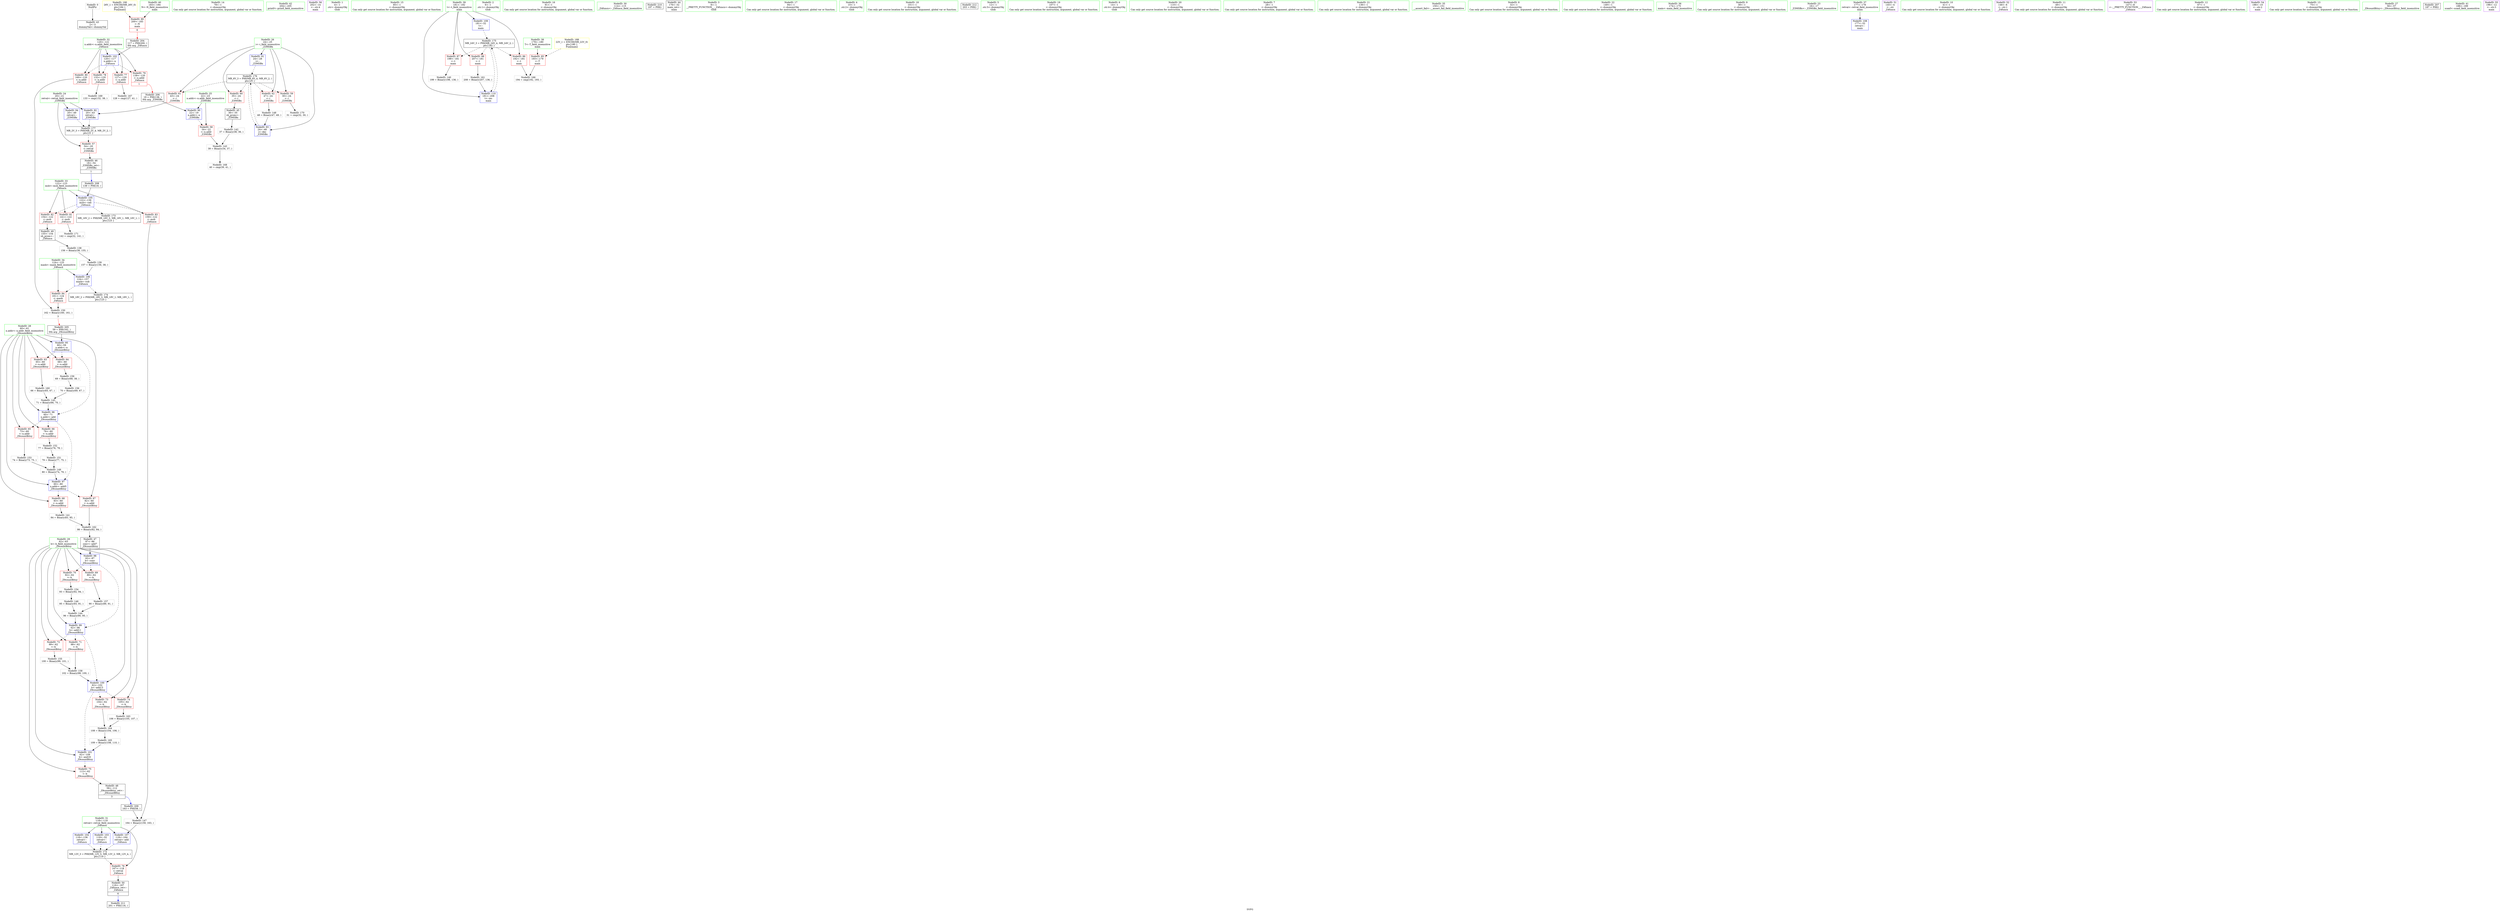 digraph "SVFG" {
	label="SVFG";

	Node0x561383bc5f80 [shape=record,color=grey,label="{NodeID: 0\nNullPtr}"];
	Node0x561383bc5f80 -> Node0x561383bdb6d0[style=solid];
	Node0x561383bdbbe0 [shape=record,color=blue,label="{NodeID: 97\n60\<--80\nn.addr\<--add5\n_Z9countBitsy\n}"];
	Node0x561383bdbbe0 -> Node0x561383bddaa0[style=dashed];
	Node0x561383bdbbe0 -> Node0x561383bddb70[style=dashed];
	Node0x561383bd9c40 [shape=record,color=green,label="{NodeID: 14\n78\<--1\n\<--dummyObj\nCan only get source location for instruction, argument, global var or function.}"];
	Node0x561383bda9b0 [shape=record,color=green,label="{NodeID: 28\n60\<--61\nn.addr\<--n.addr_field_insensitive\n_Z9countBitsy\n}"];
	Node0x561383bda9b0 -> Node0x561383bdd760[style=solid];
	Node0x561383bda9b0 -> Node0x561383bdd830[style=solid];
	Node0x561383bda9b0 -> Node0x561383bdd900[style=solid];
	Node0x561383bda9b0 -> Node0x561383bdd9d0[style=solid];
	Node0x561383bda9b0 -> Node0x561383bddaa0[style=solid];
	Node0x561383bda9b0 -> Node0x561383bddb70[style=solid];
	Node0x561383bda9b0 -> Node0x561383bdf160[style=solid];
	Node0x561383bda9b0 -> Node0x561383bdbb10[style=solid];
	Node0x561383bda9b0 -> Node0x561383bdbbe0[style=solid];
	Node0x561383bf75f0 [shape=record,color=black,label="{NodeID: 208\n139 = PHI(18, )\n}"];
	Node0x561383bf75f0 -> Node0x561383bdc260[style=solid];
	Node0x561383bdb5d0 [shape=record,color=green,label="{NodeID: 42\n204\<--205\nprintf\<--printf_field_insensitive\n}"];
	Node0x561383be2950 [shape=record,color=grey,label="{NodeID: 139\n157 = Binary(156, 38, )\n}"];
	Node0x561383be2950 -> Node0x561383be0280[style=solid];
	Node0x561383bdd1b0 [shape=record,color=purple,label="{NodeID: 56\n202\<--14\n\<--.str.4\nmain\n}"];
	Node0x561383be3e50 [shape=record,color=grey,label="{NodeID: 153\n74 = Binary(73, 75, )\n}"];
	Node0x561383be3e50 -> Node0x561383be3850[style=solid];
	Node0x561383bddd10 [shape=record,color=red,label="{NodeID: 70\n92\<--62\n\<--b\n_Z9countBitsy\n}"];
	Node0x561383bddd10 -> Node0x561383be3fd0[style=solid];
	Node0x561383be5350 [shape=record,color=grey,label="{NodeID: 167\n128 = cmp(127, 41, )\n}"];
	Node0x561383bde870 [shape=record,color=red,label="{NodeID: 84\n161\<--124\n\<--mask\n_Z4funcx\n}"];
	Node0x561383bde870 -> Node0x561383be39d0[style=solid];
	Node0x561383bd8960 [shape=record,color=green,label="{NodeID: 1\n4\<--1\n.str\<--dummyObj\nGlob }"];
	Node0x561383bdbcb0 [shape=record,color=blue,label="{NodeID: 98\n62\<--87\nb\<--conv\n_Z9countBitsy\n}"];
	Node0x561383bdbcb0 -> Node0x561383bddc40[style=dashed];
	Node0x561383bdbcb0 -> Node0x561383bddd10[style=dashed];
	Node0x561383bdbcb0 -> Node0x561383bdbd80[style=dashed];
	Node0x561383bd9d40 [shape=record,color=green,label="{NodeID: 15\n85\<--1\n\<--dummyObj\nCan only get source location for instruction, argument, global var or function.}"];
	Node0x561383bdaa80 [shape=record,color=green,label="{NodeID: 29\n62\<--63\nb\<--b_field_insensitive\n_Z9countBitsy\n}"];
	Node0x561383bdaa80 -> Node0x561383bddc40[style=solid];
	Node0x561383bdaa80 -> Node0x561383bddd10[style=solid];
	Node0x561383bdaa80 -> Node0x561383bddde0[style=solid];
	Node0x561383bdaa80 -> Node0x561383bddeb0[style=solid];
	Node0x561383bdaa80 -> Node0x561383bddf80[style=solid];
	Node0x561383bdaa80 -> Node0x561383bde050[style=solid];
	Node0x561383bdaa80 -> Node0x561383bde120[style=solid];
	Node0x561383bdaa80 -> Node0x561383bdbcb0[style=solid];
	Node0x561383bdaa80 -> Node0x561383bdbd80[style=solid];
	Node0x561383bdaa80 -> Node0x561383bdbe50[style=solid];
	Node0x561383bdaa80 -> Node0x561383bdbf20[style=solid];
	Node0x561383bf7820 [shape=record,color=black,label="{NodeID: 209\n163 = PHI(58, )\n}"];
	Node0x561383bf7820 -> Node0x561383be3550[style=solid];
	Node0x561383bdb6d0 [shape=record,color=black,label="{NodeID: 43\n2\<--3\ndummyVal\<--dummyVal\n}"];
	Node0x561383be2ad0 [shape=record,color=grey,label="{NodeID: 140\n199 = Binary(198, 136, )\n}"];
	Node0x561383bdd280 [shape=record,color=red,label="{NodeID: 57\n54\<--20\n\<--retval\n_Z3MSBx\n}"];
	Node0x561383bdd280 -> Node0x561383bdb970[style=solid];
	Node0x561383be3fd0 [shape=record,color=grey,label="{NodeID: 154\n93 = Binary(92, 94, )\n}"];
	Node0x561383be3fd0 -> Node0x561383be33d0[style=solid];
	Node0x561383bddde0 [shape=record,color=red,label="{NodeID: 71\n98\<--62\n\<--b\n_Z9countBitsy\n}"];
	Node0x561383bddde0 -> Node0x561383be45d0[style=solid];
	Node0x561383be54d0 [shape=record,color=grey,label="{NodeID: 168\n40 = cmp(39, 41, )\n}"];
	Node0x561383bde940 [shape=record,color=red,label="{NodeID: 85\n193\<--179\n\<--T\nmain\n}"];
	Node0x561383bde940 -> Node0x561383be51d0[style=solid];
	Node0x561383bd89f0 [shape=record,color=green,label="{NodeID: 2\n6\<--1\n.str.1\<--dummyObj\nGlob }"];
	Node0x561383bdbd80 [shape=record,color=blue,label="{NodeID: 99\n62\<--96\nb\<--add11\n_Z9countBitsy\n}"];
	Node0x561383bdbd80 -> Node0x561383bddde0[style=dashed];
	Node0x561383bdbd80 -> Node0x561383bddeb0[style=dashed];
	Node0x561383bdbd80 -> Node0x561383bdbe50[style=dashed];
	Node0x561383bd9e40 [shape=record,color=green,label="{NodeID: 16\n91\<--1\n\<--dummyObj\nCan only get source location for instruction, argument, global var or function.}"];
	Node0x561383bdab50 [shape=record,color=green,label="{NodeID: 30\n114\<--115\n_Z4funcx\<--_Z4funcx_field_insensitive\n}"];
	Node0x561383bf7960 [shape=record,color=black,label="{NodeID: 210\n197 = PHI()\n}"];
	Node0x561383bdb7d0 [shape=record,color=black,label="{NodeID: 44\n176\<--32\nmain_ret\<--\nmain\n}"];
	Node0x561383be2c50 [shape=record,color=grey,label="{NodeID: 141\n84 = Binary(83, 85, )\n}"];
	Node0x561383be2c50 -> Node0x561383be4bd0[style=solid];
	Node0x561383bdd350 [shape=record,color=red,label="{NodeID: 58\n34\<--22\n\<--n.addr\n_Z3MSBx\n}"];
	Node0x561383bdd350 -> Node0x561383be2f50[style=solid];
	Node0x561383be4150 [shape=record,color=grey,label="{NodeID: 155\n100 = Binary(99, 101, )\n}"];
	Node0x561383be4150 -> Node0x561383be45d0[style=solid];
	Node0x561383bddeb0 [shape=record,color=red,label="{NodeID: 72\n99\<--62\n\<--b\n_Z9countBitsy\n}"];
	Node0x561383bddeb0 -> Node0x561383be4150[style=solid];
	Node0x561383be5650 [shape=record,color=grey,label="{NodeID: 169\n133 = cmp(132, 38, )\n}"];
	Node0x561383bdea10 [shape=record,color=red,label="{NodeID: 86\n192\<--181\n\<--t\nmain\n}"];
	Node0x561383bdea10 -> Node0x561383be51d0[style=solid];
	Node0x561383bd8ca0 [shape=record,color=green,label="{NodeID: 3\n8\<--1\n__PRETTY_FUNCTION__._Z4funcx\<--dummyObj\nGlob }"];
	Node0x561383bdbe50 [shape=record,color=blue,label="{NodeID: 100\n62\<--102\nb\<--add13\n_Z9countBitsy\n}"];
	Node0x561383bdbe50 -> Node0x561383bddf80[style=dashed];
	Node0x561383bdbe50 -> Node0x561383bde050[style=dashed];
	Node0x561383bdbe50 -> Node0x561383bdbf20[style=dashed];
	Node0x561383bd9f40 [shape=record,color=green,label="{NodeID: 17\n94\<--1\n\<--dummyObj\nCan only get source location for instruction, argument, global var or function.}"];
	Node0x561383bdac50 [shape=record,color=green,label="{NodeID: 31\n118\<--119\nretval\<--retval_field_insensitive\n_Z4funcx\n}"];
	Node0x561383bdac50 -> Node0x561383bde1f0[style=solid];
	Node0x561383bdac50 -> Node0x561383bdc0c0[style=solid];
	Node0x561383bdac50 -> Node0x561383bdc190[style=solid];
	Node0x561383bdac50 -> Node0x561383be0350[style=solid];
	Node0x561383bf7a30 [shape=record,color=black,label="{NodeID: 211\n201 = PHI(116, )\n}"];
	Node0x561383bdb8a0 [shape=record,color=black,label="{NodeID: 45\n36\<--35\nsh_prom\<--\n_Z3MSBx\n}"];
	Node0x561383bdb8a0 -> Node0x561383be2dd0[style=solid];
	Node0x561383be2dd0 [shape=record,color=grey,label="{NodeID: 142\n37 = Binary(38, 36, )\n}"];
	Node0x561383be2dd0 -> Node0x561383be2f50[style=solid];
	Node0x561383bdd420 [shape=record,color=red,label="{NodeID: 59\n30\<--24\n\<--i\n_Z3MSBx\n}"];
	Node0x561383bdd420 -> Node0x561383be57d0[style=solid];
	Node0x561383be42d0 [shape=record,color=grey,label="{NodeID: 156\n70 = Binary(69, 67, )\n}"];
	Node0x561383be42d0 -> Node0x561383be3250[style=solid];
	Node0x561383bddf80 [shape=record,color=red,label="{NodeID: 73\n104\<--62\n\<--b\n_Z9countBitsy\n}"];
	Node0x561383bddf80 -> Node0x561383be4ed0[style=solid];
	Node0x561383be57d0 [shape=record,color=grey,label="{NodeID: 170\n31 = cmp(32, 30, )\n}"];
	Node0x561383bdeae0 [shape=record,color=red,label="{NodeID: 87\n198\<--181\n\<--t\nmain\n}"];
	Node0x561383bdeae0 -> Node0x561383be2ad0[style=solid];
	Node0x561383bd8d30 [shape=record,color=green,label="{NodeID: 4\n10\<--1\n.str.2\<--dummyObj\nGlob }"];
	Node0x561383bdbf20 [shape=record,color=blue,label="{NodeID: 101\n62\<--109\nb\<--and16\n_Z9countBitsy\n}"];
	Node0x561383bdbf20 -> Node0x561383bde120[style=dashed];
	Node0x561383bda040 [shape=record,color=green,label="{NodeID: 18\n101\<--1\n\<--dummyObj\nCan only get source location for instruction, argument, global var or function.}"];
	Node0x561383bdad20 [shape=record,color=green,label="{NodeID: 32\n120\<--121\nn.addr\<--n.addr_field_insensitive\n_Z4funcx\n}"];
	Node0x561383bdad20 -> Node0x561383bde2c0[style=solid];
	Node0x561383bdad20 -> Node0x561383bde390[style=solid];
	Node0x561383bdad20 -> Node0x561383bde460[style=solid];
	Node0x561383bdad20 -> Node0x561383bde530[style=solid];
	Node0x561383bdad20 -> Node0x561383bdbff0[style=solid];
	Node0x561383bf7ba0 [shape=record,color=black,label="{NodeID: 212\n203 = PHI()\n}"];
	Node0x561383bdb970 [shape=record,color=black,label="{NodeID: 46\n18\<--54\n_Z3MSBx_ret\<--\n_Z3MSBx\n|{<s0>1}}"];
	Node0x561383bdb970:s0 -> Node0x561383bf75f0[style=solid,color=blue];
	Node0x561383be2f50 [shape=record,color=grey,label="{NodeID: 143\n39 = Binary(34, 37, )\n}"];
	Node0x561383be2f50 -> Node0x561383be54d0[style=solid];
	Node0x561383bdd4f0 [shape=record,color=red,label="{NodeID: 60\n35\<--24\n\<--i\n_Z3MSBx\n}"];
	Node0x561383bdd4f0 -> Node0x561383bdb8a0[style=solid];
	Node0x561383be4450 [shape=record,color=grey,label="{NodeID: 157\n90 = Binary(89, 91, )\n}"];
	Node0x561383be4450 -> Node0x561383be30d0[style=solid];
	Node0x561383bde050 [shape=record,color=red,label="{NodeID: 74\n105\<--62\n\<--b\n_Z9countBitsy\n}"];
	Node0x561383bde050 -> Node0x561383be4d50[style=solid];
	Node0x561383be5950 [shape=record,color=grey,label="{NodeID: 171\n142 = cmp(32, 141, )\n}"];
	Node0x561383bdebb0 [shape=record,color=red,label="{NodeID: 88\n207\<--181\n\<--t\nmain\n}"];
	Node0x561383bdebb0 -> Node0x561383be4a50[style=solid];
	Node0x561383bd8dc0 [shape=record,color=green,label="{NodeID: 5\n12\<--1\n.str.3\<--dummyObj\nGlob }"];
	Node0x561383bdbff0 [shape=record,color=blue,label="{NodeID: 102\n120\<--117\nn.addr\<--n\n_Z4funcx\n}"];
	Node0x561383bdbff0 -> Node0x561383bde2c0[style=dashed];
	Node0x561383bdbff0 -> Node0x561383bde390[style=dashed];
	Node0x561383bdbff0 -> Node0x561383bde460[style=dashed];
	Node0x561383bdbff0 -> Node0x561383bde530[style=dashed];
	Node0x561383bda140 [shape=record,color=green,label="{NodeID: 19\n107\<--1\n\<--dummyObj\nCan only get source location for instruction, argument, global var or function.}"];
	Node0x561383bdadf0 [shape=record,color=green,label="{NodeID: 33\n122\<--123\nmsb\<--msb_field_insensitive\n_Z4funcx\n}"];
	Node0x561383bdadf0 -> Node0x561383bde600[style=solid];
	Node0x561383bdadf0 -> Node0x561383bde6d0[style=solid];
	Node0x561383bdadf0 -> Node0x561383bde7a0[style=solid];
	Node0x561383bdadf0 -> Node0x561383bdc260[style=solid];
	Node0x561383bdba40 [shape=record,color=black,label="{NodeID: 47\n87\<--86\nconv\<--add7\n_Z9countBitsy\n}"];
	Node0x561383bdba40 -> Node0x561383bdbcb0[style=solid];
	Node0x561383be30d0 [shape=record,color=grey,label="{NodeID: 144\n96 = Binary(90, 95, )\n}"];
	Node0x561383be30d0 -> Node0x561383bdbd80[style=solid];
	Node0x561383bdd5c0 [shape=record,color=red,label="{NodeID: 61\n43\<--24\n\<--i\n_Z3MSBx\n}"];
	Node0x561383bdd5c0 -> Node0x561383bdeef0[style=solid];
	Node0x561383be45d0 [shape=record,color=grey,label="{NodeID: 158\n102 = Binary(98, 100, )\n}"];
	Node0x561383be45d0 -> Node0x561383bdbe50[style=solid];
	Node0x561383bde120 [shape=record,color=red,label="{NodeID: 75\n112\<--62\n\<--b\n_Z9countBitsy\n}"];
	Node0x561383bde120 -> Node0x561383bdcb30[style=solid];
	Node0x561383beb210 [shape=record,color=black,label="{NodeID: 172\nMR_12V_3 = PHI(MR_12V_5, MR_12V_2, MR_12V_4, )\npts\{119 \}\n}"];
	Node0x561383beb210 -> Node0x561383bde1f0[style=dashed];
	Node0x561383bdec80 [shape=record,color=red,label="{NodeID: 89\n200\<--183\n\<--N\nmain\n|{<s0>6}}"];
	Node0x561383bdec80:s0 -> Node0x561383bf6ad0[style=solid,color=red];
	Node0x561383bd8e50 [shape=record,color=green,label="{NodeID: 6\n14\<--1\n.str.4\<--dummyObj\nGlob }"];
	Node0x561383bdc0c0 [shape=record,color=blue,label="{NodeID: 103\n118\<--32\nretval\<--\n_Z4funcx\n}"];
	Node0x561383bdc0c0 -> Node0x561383beb210[style=dashed];
	Node0x561383bda240 [shape=record,color=green,label="{NodeID: 20\n110\<--1\n\<--dummyObj\nCan only get source location for instruction, argument, global var or function.}"];
	Node0x561383bdaec0 [shape=record,color=green,label="{NodeID: 34\n124\<--125\nmask\<--mask_field_insensitive\n_Z4funcx\n}"];
	Node0x561383bdaec0 -> Node0x561383bde870[style=solid];
	Node0x561383bdaec0 -> Node0x561383be0280[style=solid];
	Node0x561383bdcb30 [shape=record,color=black,label="{NodeID: 48\n58\<--112\n_Z9countBitsy_ret\<--\n_Z9countBitsy\n|{<s0>3}}"];
	Node0x561383bdcb30:s0 -> Node0x561383bf7820[style=solid,color=blue];
	Node0x561383be3250 [shape=record,color=grey,label="{NodeID: 145\n71 = Binary(66, 70, )\n}"];
	Node0x561383be3250 -> Node0x561383bdbb10[style=solid];
	Node0x561383bdd690 [shape=record,color=red,label="{NodeID: 62\n47\<--24\n\<--i\n_Z3MSBx\n}"];
	Node0x561383bdd690 -> Node0x561383be36d0[style=solid];
	Node0x561383be4750 [shape=record,color=grey,label="{NodeID: 159\n69 = Binary(68, 38, )\n}"];
	Node0x561383be4750 -> Node0x561383be42d0[style=solid];
	Node0x561383bde1f0 [shape=record,color=red,label="{NodeID: 76\n167\<--118\n\<--retval\n_Z4funcx\n}"];
	Node0x561383bde1f0 -> Node0x561383bdccd0[style=solid];
	Node0x561383beb710 [shape=record,color=black,label="{NodeID: 173\nMR_16V_2 = PHI(MR_16V_3, MR_16V_1, MR_16V_1, )\npts\{123 \}\n}"];
	Node0x561383bded50 [shape=record,color=blue,label="{NodeID: 90\n22\<--19\nn.addr\<--n\n_Z3MSBx\n}"];
	Node0x561383bded50 -> Node0x561383bdd350[style=dashed];
	Node0x561383bd9690 [shape=record,color=green,label="{NodeID: 7\n28\<--1\n\<--dummyObj\nCan only get source location for instruction, argument, global var or function.}"];
	Node0x561383bdc190 [shape=record,color=blue,label="{NodeID: 104\n118\<--136\nretval\<--\n_Z4funcx\n}"];
	Node0x561383bdc190 -> Node0x561383beb210[style=dashed];
	Node0x561383bda340 [shape=record,color=green,label="{NodeID: 21\n136\<--1\n\<--dummyObj\nCan only get source location for instruction, argument, global var or function.}"];
	Node0x561383bdaf90 [shape=record,color=green,label="{NodeID: 35\n150\<--151\n__assert_fail\<--__assert_fail_field_insensitive\n}"];
	Node0x561383bdcc00 [shape=record,color=black,label="{NodeID: 49\n155\<--154\nsh_prom\<--\n_Z4funcx\n}"];
	Node0x561383bdcc00 -> Node0x561383be27d0[style=solid];
	Node0x561383be33d0 [shape=record,color=grey,label="{NodeID: 146\n95 = Binary(93, 91, )\n}"];
	Node0x561383be33d0 -> Node0x561383be30d0[style=solid];
	Node0x561383bdd760 [shape=record,color=red,label="{NodeID: 63\n65\<--60\n\<--n.addr\n_Z9countBitsy\n}"];
	Node0x561383bdd760 -> Node0x561383be48d0[style=solid];
	Node0x561383be48d0 [shape=record,color=grey,label="{NodeID: 160\n66 = Binary(65, 67, )\n}"];
	Node0x561383be48d0 -> Node0x561383be3250[style=solid];
	Node0x561383bde2c0 [shape=record,color=red,label="{NodeID: 77\n127\<--120\n\<--n.addr\n_Z4funcx\n}"];
	Node0x561383bde2c0 -> Node0x561383be5350[style=solid];
	Node0x561383bebc10 [shape=record,color=black,label="{NodeID: 174\nMR_18V_2 = PHI(MR_18V_3, MR_18V_1, MR_18V_1, )\npts\{125 \}\n}"];
	Node0x561383bdee20 [shape=record,color=blue,label="{NodeID: 91\n24\<--28\ni\<--\n_Z3MSBx\n}"];
	Node0x561383bdee20 -> Node0x561383bec610[style=dashed];
	Node0x561383bd9720 [shape=record,color=green,label="{NodeID: 8\n32\<--1\n\<--dummyObj\nCan only get source location for instruction, argument, global var or function.}"];
	Node0x561383bee3a0 [shape=record,color=yellow,style=double,label="{NodeID: 188\n22V_1 = ENCHI(MR_22V_0)\npts\{180 \}\nFun[main]}"];
	Node0x561383bee3a0 -> Node0x561383bde940[style=dashed];
	Node0x561383bdc260 [shape=record,color=blue,label="{NodeID: 105\n122\<--139\nmsb\<--call\n_Z4funcx\n}"];
	Node0x561383bdc260 -> Node0x561383bde600[style=dashed];
	Node0x561383bdc260 -> Node0x561383bde6d0[style=dashed];
	Node0x561383bdc260 -> Node0x561383bde7a0[style=dashed];
	Node0x561383bdc260 -> Node0x561383beb710[style=dashed];
	Node0x561383bda440 [shape=record,color=green,label="{NodeID: 22\n149\<--1\n\<--dummyObj\nCan only get source location for instruction, argument, global var or function.}"];
	Node0x561383bdb090 [shape=record,color=green,label="{NodeID: 36\n174\<--175\nmain\<--main_field_insensitive\n}"];
	Node0x561383bdccd0 [shape=record,color=black,label="{NodeID: 50\n116\<--167\n_Z4funcx_ret\<--\n_Z4funcx\n|{<s0>6}}"];
	Node0x561383bdccd0:s0 -> Node0x561383bf7a30[style=solid,color=blue];
	Node0x561383be3550 [shape=record,color=grey,label="{NodeID: 147\n164 = Binary(159, 163, )\n}"];
	Node0x561383be3550 -> Node0x561383be0350[style=solid];
	Node0x561383bdd830 [shape=record,color=red,label="{NodeID: 64\n68\<--60\n\<--n.addr\n_Z9countBitsy\n}"];
	Node0x561383bdd830 -> Node0x561383be4750[style=solid];
	Node0x561383be4a50 [shape=record,color=grey,label="{NodeID: 161\n208 = Binary(207, 136, )\n}"];
	Node0x561383be4a50 -> Node0x561383be05c0[style=solid];
	Node0x561383bde390 [shape=record,color=red,label="{NodeID: 78\n132\<--120\n\<--n.addr\n_Z4funcx\n}"];
	Node0x561383bde390 -> Node0x561383be5650[style=solid];
	Node0x561383bec110 [shape=record,color=black,label="{NodeID: 175\nMR_24V_3 = PHI(MR_24V_4, MR_24V_2, )\npts\{182 \}\n}"];
	Node0x561383bec110 -> Node0x561383bdea10[style=dashed];
	Node0x561383bec110 -> Node0x561383bdeae0[style=dashed];
	Node0x561383bec110 -> Node0x561383bdebb0[style=dashed];
	Node0x561383bec110 -> Node0x561383be05c0[style=dashed];
	Node0x561383bdeef0 [shape=record,color=blue,label="{NodeID: 92\n20\<--43\nretval\<--\n_Z3MSBx\n}"];
	Node0x561383bdeef0 -> Node0x561383becb10[style=dashed];
	Node0x561383bd97b0 [shape=record,color=green,label="{NodeID: 9\n38\<--1\n\<--dummyObj\nCan only get source location for instruction, argument, global var or function.}"];
	Node0x561383be0280 [shape=record,color=blue,label="{NodeID: 106\n124\<--157\nmask\<--sub\n_Z4funcx\n}"];
	Node0x561383be0280 -> Node0x561383bde870[style=dashed];
	Node0x561383be0280 -> Node0x561383bebc10[style=dashed];
	Node0x561383bda540 [shape=record,color=green,label="{NodeID: 23\n16\<--17\n_Z3MSBx\<--_Z3MSBx_field_insensitive\n}"];
	Node0x561383bdb190 [shape=record,color=green,label="{NodeID: 37\n177\<--178\nretval\<--retval_field_insensitive\nmain\n}"];
	Node0x561383bdb190 -> Node0x561383be0420[style=solid];
	Node0x561383bdcda0 [shape=record,color=purple,label="{NodeID: 51\n145\<--4\n\<--.str\n_Z4funcx\n}"];
	Node0x561383be36d0 [shape=record,color=grey,label="{NodeID: 148\n48 = Binary(47, 49, )\n}"];
	Node0x561383be36d0 -> Node0x561383bdefc0[style=solid];
	Node0x561383bdd900 [shape=record,color=red,label="{NodeID: 65\n73\<--60\n\<--n.addr\n_Z9countBitsy\n}"];
	Node0x561383bdd900 -> Node0x561383be3e50[style=solid];
	Node0x561383be4bd0 [shape=record,color=grey,label="{NodeID: 162\n86 = Binary(82, 84, )\n}"];
	Node0x561383be4bd0 -> Node0x561383bdba40[style=solid];
	Node0x561383bde460 [shape=record,color=red,label="{NodeID: 79\n138\<--120\n\<--n.addr\n_Z4funcx\n|{<s0>1}}"];
	Node0x561383bde460:s0 -> Node0x561383bf6dc0[style=solid,color=red];
	Node0x561383bec610 [shape=record,color=black,label="{NodeID: 176\nMR_6V_3 = PHI(MR_6V_4, MR_6V_2, )\npts\{25 \}\n}"];
	Node0x561383bec610 -> Node0x561383bdd420[style=dashed];
	Node0x561383bec610 -> Node0x561383bdd4f0[style=dashed];
	Node0x561383bec610 -> Node0x561383bdd5c0[style=dashed];
	Node0x561383bec610 -> Node0x561383bdd690[style=dashed];
	Node0x561383bec610 -> Node0x561383bdefc0[style=dashed];
	Node0x561383bdefc0 [shape=record,color=blue,label="{NodeID: 93\n24\<--48\ni\<--dec\n_Z3MSBx\n}"];
	Node0x561383bdefc0 -> Node0x561383bec610[style=dashed];
	Node0x561383bd9840 [shape=record,color=green,label="{NodeID: 10\n41\<--1\n\<--dummyObj\nCan only get source location for instruction, argument, global var or function.}"];
	Node0x561383bee560 [shape=record,color=yellow,style=double,label="{NodeID: 190\n26V_1 = ENCHI(MR_26V_0)\npts\{184 \}\nFun[main]}"];
	Node0x561383bee560 -> Node0x561383bdec80[style=dashed];
	Node0x561383be0350 [shape=record,color=blue,label="{NodeID: 107\n118\<--164\nretval\<--add\n_Z4funcx\n}"];
	Node0x561383be0350 -> Node0x561383beb210[style=dashed];
	Node0x561383bda640 [shape=record,color=green,label="{NodeID: 24\n20\<--21\nretval\<--retval_field_insensitive\n_Z3MSBx\n}"];
	Node0x561383bda640 -> Node0x561383bdd280[style=solid];
	Node0x561383bda640 -> Node0x561383bdeef0[style=solid];
	Node0x561383bda640 -> Node0x561383bdf090[style=solid];
	Node0x561383bf6ad0 [shape=record,color=black,label="{NodeID: 204\n117 = PHI(200, )\n0th arg _Z4funcx }"];
	Node0x561383bf6ad0 -> Node0x561383bdbff0[style=solid];
	Node0x561383bdb260 [shape=record,color=green,label="{NodeID: 38\n179\<--180\nT\<--T_field_insensitive\nmain\n}"];
	Node0x561383bdb260 -> Node0x561383bde940[style=solid];
	Node0x561383bdce70 [shape=record,color=purple,label="{NodeID: 52\n146\<--6\n\<--.str.1\n_Z4funcx\n}"];
	Node0x561383be3850 [shape=record,color=grey,label="{NodeID: 149\n80 = Binary(74, 79, )\n}"];
	Node0x561383be3850 -> Node0x561383bdbbe0[style=solid];
	Node0x561383bdd9d0 [shape=record,color=red,label="{NodeID: 66\n76\<--60\n\<--n.addr\n_Z9countBitsy\n}"];
	Node0x561383bdd9d0 -> Node0x561383be3cd0[style=solid];
	Node0x561383be4d50 [shape=record,color=grey,label="{NodeID: 163\n106 = Binary(105, 107, )\n}"];
	Node0x561383be4d50 -> Node0x561383be4ed0[style=solid];
	Node0x561383bde530 [shape=record,color=red,label="{NodeID: 80\n160\<--120\n\<--n.addr\n_Z4funcx\n}"];
	Node0x561383bde530 -> Node0x561383be39d0[style=solid];
	Node0x561383becb10 [shape=record,color=black,label="{NodeID: 177\nMR_2V_3 = PHI(MR_2V_4, MR_2V_2, )\npts\{21 \}\n}"];
	Node0x561383becb10 -> Node0x561383bdd280[style=dashed];
	Node0x561383bdf090 [shape=record,color=blue,label="{NodeID: 94\n20\<--49\nretval\<--\n_Z3MSBx\n}"];
	Node0x561383bdf090 -> Node0x561383becb10[style=dashed];
	Node0x561383bd9940 [shape=record,color=green,label="{NodeID: 11\n49\<--1\n\<--dummyObj\nCan only get source location for instruction, argument, global var or function.}"];
	Node0x561383be0420 [shape=record,color=blue,label="{NodeID: 108\n177\<--32\nretval\<--\nmain\n}"];
	Node0x561383bda710 [shape=record,color=green,label="{NodeID: 25\n22\<--23\nn.addr\<--n.addr_field_insensitive\n_Z3MSBx\n}"];
	Node0x561383bda710 -> Node0x561383bdd350[style=solid];
	Node0x561383bda710 -> Node0x561383bded50[style=solid];
	Node0x561383bf6cc0 [shape=record,color=black,label="{NodeID: 205\n59 = PHI(162, )\n0th arg _Z9countBitsy }"];
	Node0x561383bf6cc0 -> Node0x561383bdf160[style=solid];
	Node0x561383bdb330 [shape=record,color=green,label="{NodeID: 39\n181\<--182\nt\<--t_field_insensitive\nmain\n}"];
	Node0x561383bdb330 -> Node0x561383bdea10[style=solid];
	Node0x561383bdb330 -> Node0x561383bdeae0[style=solid];
	Node0x561383bdb330 -> Node0x561383bdebb0[style=solid];
	Node0x561383bdb330 -> Node0x561383be04f0[style=solid];
	Node0x561383bdb330 -> Node0x561383be05c0[style=solid];
	Node0x561383bdcf40 [shape=record,color=purple,label="{NodeID: 53\n147\<--8\n\<--__PRETTY_FUNCTION__._Z4funcx\n_Z4funcx\n}"];
	Node0x561383be39d0 [shape=record,color=grey,label="{NodeID: 150\n162 = Binary(160, 161, )\n|{<s0>3}}"];
	Node0x561383be39d0:s0 -> Node0x561383bf6cc0[style=solid,color=red];
	Node0x561383bddaa0 [shape=record,color=red,label="{NodeID: 67\n82\<--60\n\<--n.addr\n_Z9countBitsy\n}"];
	Node0x561383bddaa0 -> Node0x561383be4bd0[style=solid];
	Node0x561383be4ed0 [shape=record,color=grey,label="{NodeID: 164\n108 = Binary(104, 106, )\n}"];
	Node0x561383be4ed0 -> Node0x561383be5050[style=solid];
	Node0x561383bde600 [shape=record,color=red,label="{NodeID: 81\n141\<--122\n\<--msb\n_Z4funcx\n}"];
	Node0x561383bde600 -> Node0x561383be5950[style=solid];
	Node0x561383bdf160 [shape=record,color=blue,label="{NodeID: 95\n60\<--59\nn.addr\<--n\n_Z9countBitsy\n}"];
	Node0x561383bdf160 -> Node0x561383bdd760[style=dashed];
	Node0x561383bdf160 -> Node0x561383bdd830[style=dashed];
	Node0x561383bdf160 -> Node0x561383bdbb10[style=dashed];
	Node0x561383bd9a40 [shape=record,color=green,label="{NodeID: 12\n67\<--1\n\<--dummyObj\nCan only get source location for instruction, argument, global var or function.}"];
	Node0x561383be04f0 [shape=record,color=blue,label="{NodeID: 109\n181\<--32\nt\<--\nmain\n}"];
	Node0x561383be04f0 -> Node0x561383bec110[style=dashed];
	Node0x561383bda7e0 [shape=record,color=green,label="{NodeID: 26\n24\<--25\ni\<--i_field_insensitive\n_Z3MSBx\n}"];
	Node0x561383bda7e0 -> Node0x561383bdd420[style=solid];
	Node0x561383bda7e0 -> Node0x561383bdd4f0[style=solid];
	Node0x561383bda7e0 -> Node0x561383bdd5c0[style=solid];
	Node0x561383bda7e0 -> Node0x561383bdd690[style=solid];
	Node0x561383bda7e0 -> Node0x561383bdee20[style=solid];
	Node0x561383bda7e0 -> Node0x561383bdefc0[style=solid];
	Node0x561383bf6dc0 [shape=record,color=black,label="{NodeID: 206\n19 = PHI(138, )\n0th arg _Z3MSBx }"];
	Node0x561383bf6dc0 -> Node0x561383bded50[style=solid];
	Node0x561383bdb400 [shape=record,color=green,label="{NodeID: 40\n183\<--184\nN\<--N_field_insensitive\nmain\n}"];
	Node0x561383bdb400 -> Node0x561383bdec80[style=solid];
	Node0x561383bdd010 [shape=record,color=purple,label="{NodeID: 54\n186\<--10\n\<--.str.2\nmain\n}"];
	Node0x561383be3b50 [shape=record,color=grey,label="{NodeID: 151\n79 = Binary(77, 75, )\n}"];
	Node0x561383be3b50 -> Node0x561383be3850[style=solid];
	Node0x561383bddb70 [shape=record,color=red,label="{NodeID: 68\n83\<--60\n\<--n.addr\n_Z9countBitsy\n}"];
	Node0x561383bddb70 -> Node0x561383be2c50[style=solid];
	Node0x561383be5050 [shape=record,color=grey,label="{NodeID: 165\n109 = Binary(108, 110, )\n}"];
	Node0x561383be5050 -> Node0x561383bdbf20[style=solid];
	Node0x561383bde6d0 [shape=record,color=red,label="{NodeID: 82\n154\<--122\n\<--msb\n_Z4funcx\n}"];
	Node0x561383bde6d0 -> Node0x561383bdcc00[style=solid];
	Node0x561383bdbb10 [shape=record,color=blue,label="{NodeID: 96\n60\<--71\nn.addr\<--add\n_Z9countBitsy\n}"];
	Node0x561383bdbb10 -> Node0x561383bdd900[style=dashed];
	Node0x561383bdbb10 -> Node0x561383bdd9d0[style=dashed];
	Node0x561383bdbb10 -> Node0x561383bdbbe0[style=dashed];
	Node0x561383bd9b40 [shape=record,color=green,label="{NodeID: 13\n75\<--1\n\<--dummyObj\nCan only get source location for instruction, argument, global var or function.}"];
	Node0x561383be05c0 [shape=record,color=blue,label="{NodeID: 110\n181\<--208\nt\<--inc\nmain\n}"];
	Node0x561383be05c0 -> Node0x561383bec110[style=dashed];
	Node0x561383bda8b0 [shape=record,color=green,label="{NodeID: 27\n56\<--57\n_Z9countBitsy\<--_Z9countBitsy_field_insensitive\n}"];
	Node0x561383bf7020 [shape=record,color=black,label="{NodeID: 207\n187 = PHI()\n}"];
	Node0x561383bdb4d0 [shape=record,color=green,label="{NodeID: 41\n188\<--189\nscanf\<--scanf_field_insensitive\n}"];
	Node0x561383be27d0 [shape=record,color=grey,label="{NodeID: 138\n156 = Binary(38, 155, )\n}"];
	Node0x561383be27d0 -> Node0x561383be2950[style=solid];
	Node0x561383bdd0e0 [shape=record,color=purple,label="{NodeID: 55\n196\<--12\n\<--.str.3\nmain\n}"];
	Node0x561383be3cd0 [shape=record,color=grey,label="{NodeID: 152\n77 = Binary(76, 78, )\n}"];
	Node0x561383be3cd0 -> Node0x561383be3b50[style=solid];
	Node0x561383bddc40 [shape=record,color=red,label="{NodeID: 69\n89\<--62\n\<--b\n_Z9countBitsy\n}"];
	Node0x561383bddc40 -> Node0x561383be4450[style=solid];
	Node0x561383be51d0 [shape=record,color=grey,label="{NodeID: 166\n194 = cmp(192, 193, )\n}"];
	Node0x561383bde7a0 [shape=record,color=red,label="{NodeID: 83\n159\<--122\n\<--msb\n_Z4funcx\n}"];
	Node0x561383bde7a0 -> Node0x561383be3550[style=solid];
}

